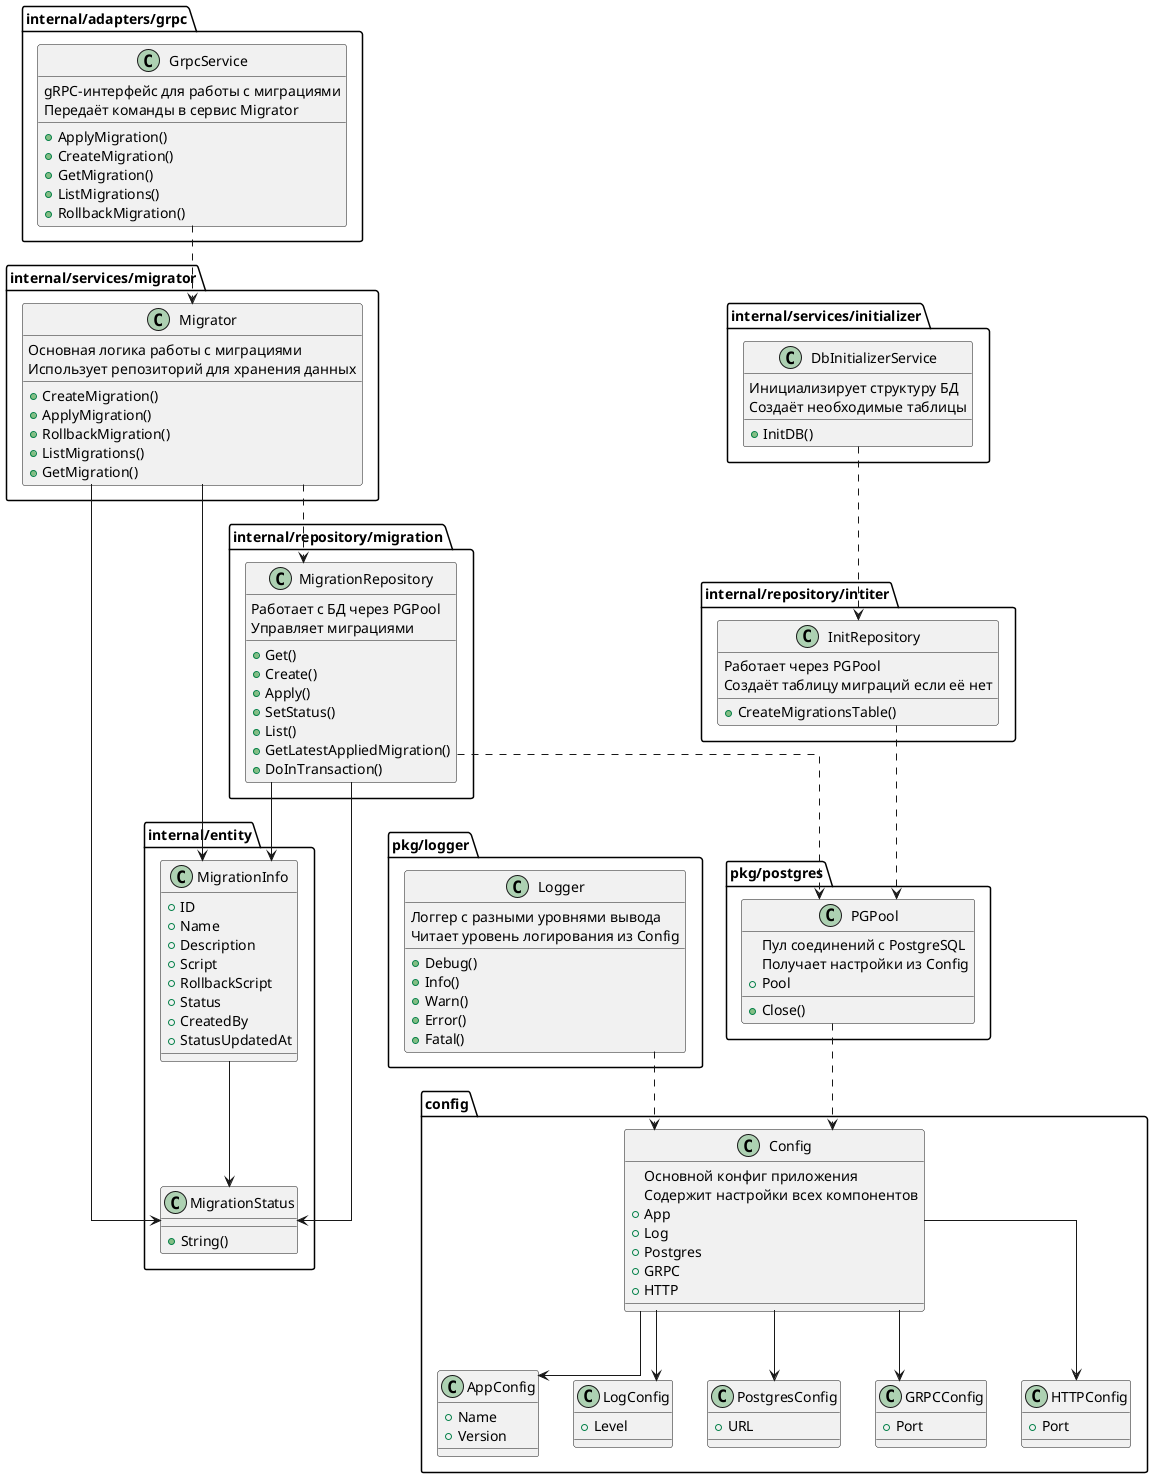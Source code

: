 @startuml

skinparam linetype ortho

package "config" {
    class Config {
        Основной конфиг приложения
        Содержит настройки всех компонентов
        +App
        +Log
        +Postgres
        +GRPC
        +HTTP
    }
    class AppConfig {
        +Name
        +Version
    }
    class LogConfig {
        +Level
    }
    class PostgresConfig {
        +URL
    }
    class GRPCConfig {
        +Port
    }
    class HTTPConfig {
        +Port
    }
}

package "internal/adapters/grpc" {
    class GrpcService {
        gRPC-интерфейс для работы с миграциями
        Передаёт команды в сервис Migrator
        +ApplyMigration()
        +CreateMigration()
        +GetMigration()
        +ListMigrations()
        +RollbackMigration()
    }
}

package "internal/services/migrator" {
    class Migrator {
        Основная логика работы с миграциями
        Использует репозиторий для хранения данных
        +CreateMigration()
        +ApplyMigration()
        +RollbackMigration()
        +ListMigrations()
        +GetMigration()
    }
}

package "internal/repository/migration" {
    class MigrationRepository {
        Работает с БД через PGPool
        Управляет миграциями
        +Get()
        +Create()
        +Apply()
        +SetStatus()
        +List()
        +GetLatestAppliedMigration()
        +DoInTransaction()
    }
}

package "internal/entity" {
    class MigrationInfo {
        +ID
        +Name
        +Description
        +Script
        +RollbackScript
        +Status
        +CreatedBy
        +StatusUpdatedAt
    }
    class MigrationStatus {
        +String()
    }
}

package "pkg/postgres" {
    class PGPool {
        Пул соединений с PostgreSQL
        Получает настройки из Config
        +Pool
        +Close()
    }
}

package "pkg/logger" {
    class Logger {
        Логгер с разными уровнями вывода
        Читает уровень логирования из Config
        +Debug()
        +Info()
        +Warn()
        +Error()
        +Fatal()
    }
}

package "internal/services/initializer" {
    class DbInitializerService {
        Инициализирует структуру БД
        Создаёт необходимые таблицы
        +InitDB()
    }
}

package "internal/repository/intiter" {
    class InitRepository {
        Работает через PGPool
        Создаёт таблицу миграций если её нет
        +CreateMigrationsTable()
    }
}

' Dependencies
Config --> GRPCConfig
Config --> HTTPConfig
Config --> AppConfig
Config --> LogConfig
Config --> PostgresConfig

GrpcService ..> Migrator

Migrator ..> MigrationRepository 
Migrator --> MigrationInfo 
Migrator --> MigrationStatus 

MigrationRepository ..> PGPool 
MigrationRepository --> MigrationInfo 
MigrationRepository --> MigrationStatus 

DbInitializerService ..> InitRepository 
InitRepository ..> PGPool 

Logger ..> Config 
PGPool ..> Config 

MigrationInfo --> MigrationStatus 
@enduml